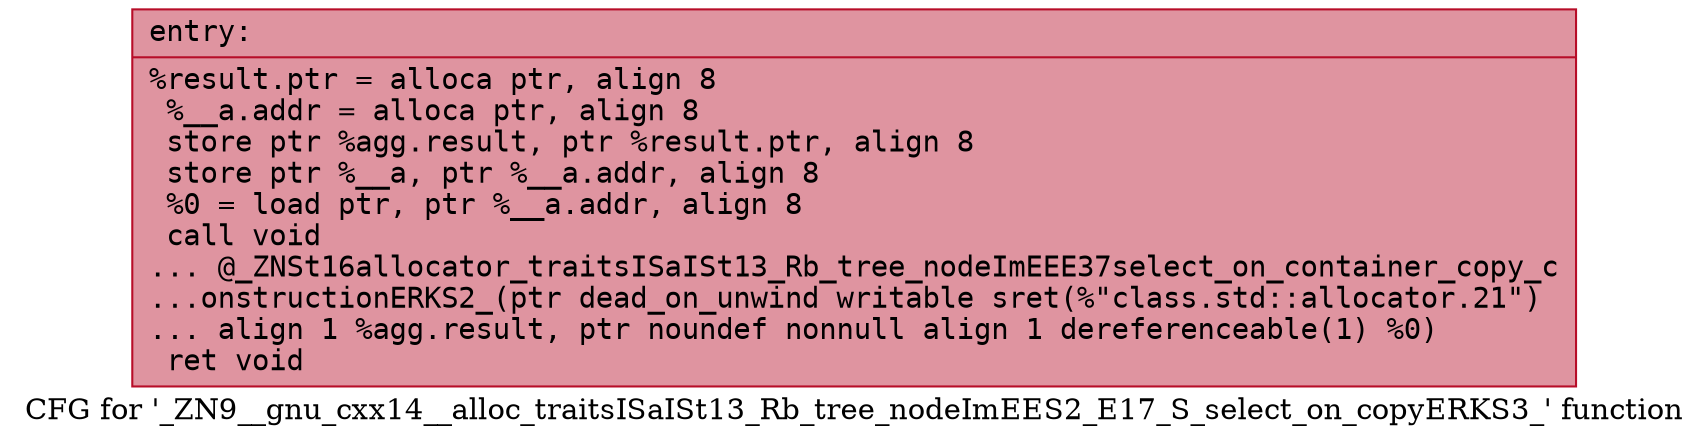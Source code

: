 digraph "CFG for '_ZN9__gnu_cxx14__alloc_traitsISaISt13_Rb_tree_nodeImEES2_E17_S_select_on_copyERKS3_' function" {
	label="CFG for '_ZN9__gnu_cxx14__alloc_traitsISaISt13_Rb_tree_nodeImEES2_E17_S_select_on_copyERKS3_' function";

	Node0x560dca165490 [shape=record,color="#b70d28ff", style=filled, fillcolor="#b70d2870" fontname="Courier",label="{entry:\l|  %result.ptr = alloca ptr, align 8\l  %__a.addr = alloca ptr, align 8\l  store ptr %agg.result, ptr %result.ptr, align 8\l  store ptr %__a, ptr %__a.addr, align 8\l  %0 = load ptr, ptr %__a.addr, align 8\l  call void\l... @_ZNSt16allocator_traitsISaISt13_Rb_tree_nodeImEEE37select_on_container_copy_c\l...onstructionERKS2_(ptr dead_on_unwind writable sret(%\"class.std::allocator.21\")\l... align 1 %agg.result, ptr noundef nonnull align 1 dereferenceable(1) %0)\l  ret void\l}"];
}
